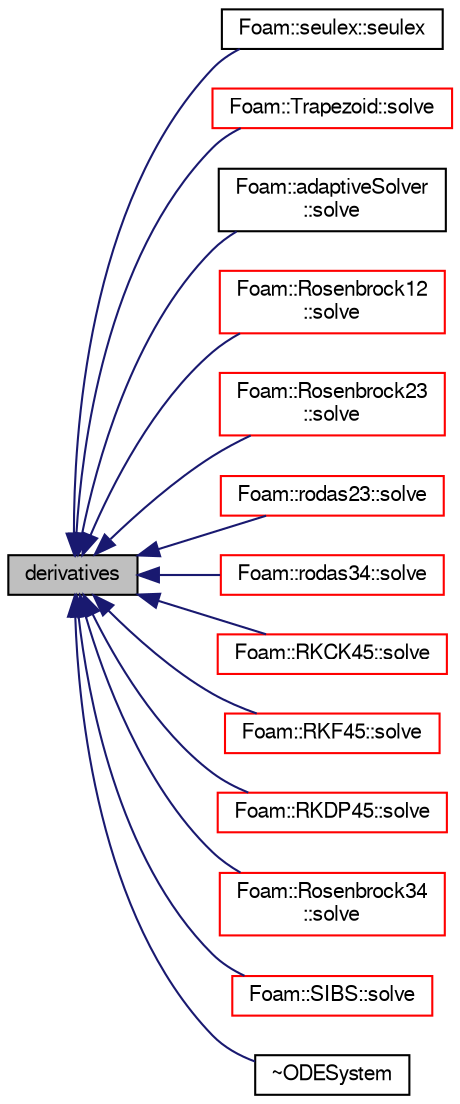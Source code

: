 digraph "derivatives"
{
  bgcolor="transparent";
  edge [fontname="FreeSans",fontsize="10",labelfontname="FreeSans",labelfontsize="10"];
  node [fontname="FreeSans",fontsize="10",shape=record];
  rankdir="LR";
  Node11 [label="derivatives",height=0.2,width=0.4,color="black", fillcolor="grey75", style="filled", fontcolor="black"];
  Node11 -> Node12 [dir="back",color="midnightblue",fontsize="10",style="solid",fontname="FreeSans"];
  Node12 [label="Foam::seulex::seulex",height=0.2,width=0.4,color="black",URL="$a25594.html#a506512f869bd359e1fad319ea9f42b81",tooltip="Construct from ODE. "];
  Node11 -> Node13 [dir="back",color="midnightblue",fontsize="10",style="solid",fontname="FreeSans"];
  Node13 [label="Foam::Trapezoid::solve",height=0.2,width=0.4,color="red",URL="$a25602.html#ab251311d21daf700b24723afe0ef21e0",tooltip="Solve a single step dx and return the error. "];
  Node11 -> Node15 [dir="back",color="midnightblue",fontsize="10",style="solid",fontname="FreeSans"];
  Node15 [label="Foam::adaptiveSolver\l::solve",height=0.2,width=0.4,color="black",URL="$a25546.html#aeb9e6cd4e188d528af3e09fd232b29c9",tooltip="Solve the ODE system and the update the state. "];
  Node11 -> Node16 [dir="back",color="midnightblue",fontsize="10",style="solid",fontname="FreeSans"];
  Node16 [label="Foam::Rosenbrock12\l::solve",height=0.2,width=0.4,color="red",URL="$a25582.html#ab251311d21daf700b24723afe0ef21e0",tooltip="Solve a single step dx and return the error. "];
  Node11 -> Node18 [dir="back",color="midnightblue",fontsize="10",style="solid",fontname="FreeSans"];
  Node18 [label="Foam::Rosenbrock23\l::solve",height=0.2,width=0.4,color="red",URL="$a25586.html#ab251311d21daf700b24723afe0ef21e0",tooltip="Solve a single step dx and return the error. "];
  Node11 -> Node20 [dir="back",color="midnightblue",fontsize="10",style="solid",fontname="FreeSans"];
  Node20 [label="Foam::rodas23::solve",height=0.2,width=0.4,color="red",URL="$a25574.html#ab251311d21daf700b24723afe0ef21e0",tooltip="Solve a single step dx and return the error. "];
  Node11 -> Node22 [dir="back",color="midnightblue",fontsize="10",style="solid",fontname="FreeSans"];
  Node22 [label="Foam::rodas34::solve",height=0.2,width=0.4,color="red",URL="$a25578.html#ab251311d21daf700b24723afe0ef21e0",tooltip="Solve a single step dx and return the error. "];
  Node11 -> Node24 [dir="back",color="midnightblue",fontsize="10",style="solid",fontname="FreeSans"];
  Node24 [label="Foam::RKCK45::solve",height=0.2,width=0.4,color="red",URL="$a25562.html#ab251311d21daf700b24723afe0ef21e0",tooltip="Solve a single step dx and return the error. "];
  Node11 -> Node26 [dir="back",color="midnightblue",fontsize="10",style="solid",fontname="FreeSans"];
  Node26 [label="Foam::RKF45::solve",height=0.2,width=0.4,color="red",URL="$a25570.html#ab251311d21daf700b24723afe0ef21e0",tooltip="Solve a single step dx and return the error. "];
  Node11 -> Node28 [dir="back",color="midnightblue",fontsize="10",style="solid",fontname="FreeSans"];
  Node28 [label="Foam::RKDP45::solve",height=0.2,width=0.4,color="red",URL="$a25566.html#ab251311d21daf700b24723afe0ef21e0",tooltip="Solve a single step dx and return the error. "];
  Node11 -> Node30 [dir="back",color="midnightblue",fontsize="10",style="solid",fontname="FreeSans"];
  Node30 [label="Foam::Rosenbrock34\l::solve",height=0.2,width=0.4,color="red",URL="$a25590.html#ab251311d21daf700b24723afe0ef21e0",tooltip="Solve a single step dx and return the error. "];
  Node11 -> Node32 [dir="back",color="midnightblue",fontsize="10",style="solid",fontname="FreeSans"];
  Node32 [label="Foam::SIBS::solve",height=0.2,width=0.4,color="red",URL="$a25598.html#af8a10009f468a3db8d07f3d8d92e10cb",tooltip="Solve the ODE system as far as possible upto dxTry. "];
  Node11 -> Node34 [dir="back",color="midnightblue",fontsize="10",style="solid",fontname="FreeSans"];
  Node34 [label="~ODESystem",height=0.2,width=0.4,color="black",URL="$a25606.html#acff45c9d2262138618ff5bcd54a92c72",tooltip="Destructor. "];
}
